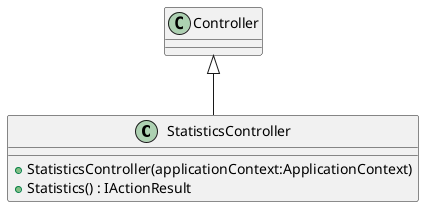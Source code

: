 @startuml
class StatisticsController {
    + StatisticsController(applicationContext:ApplicationContext)
    + Statistics() : IActionResult
}
Controller <|-- StatisticsController
@enduml
